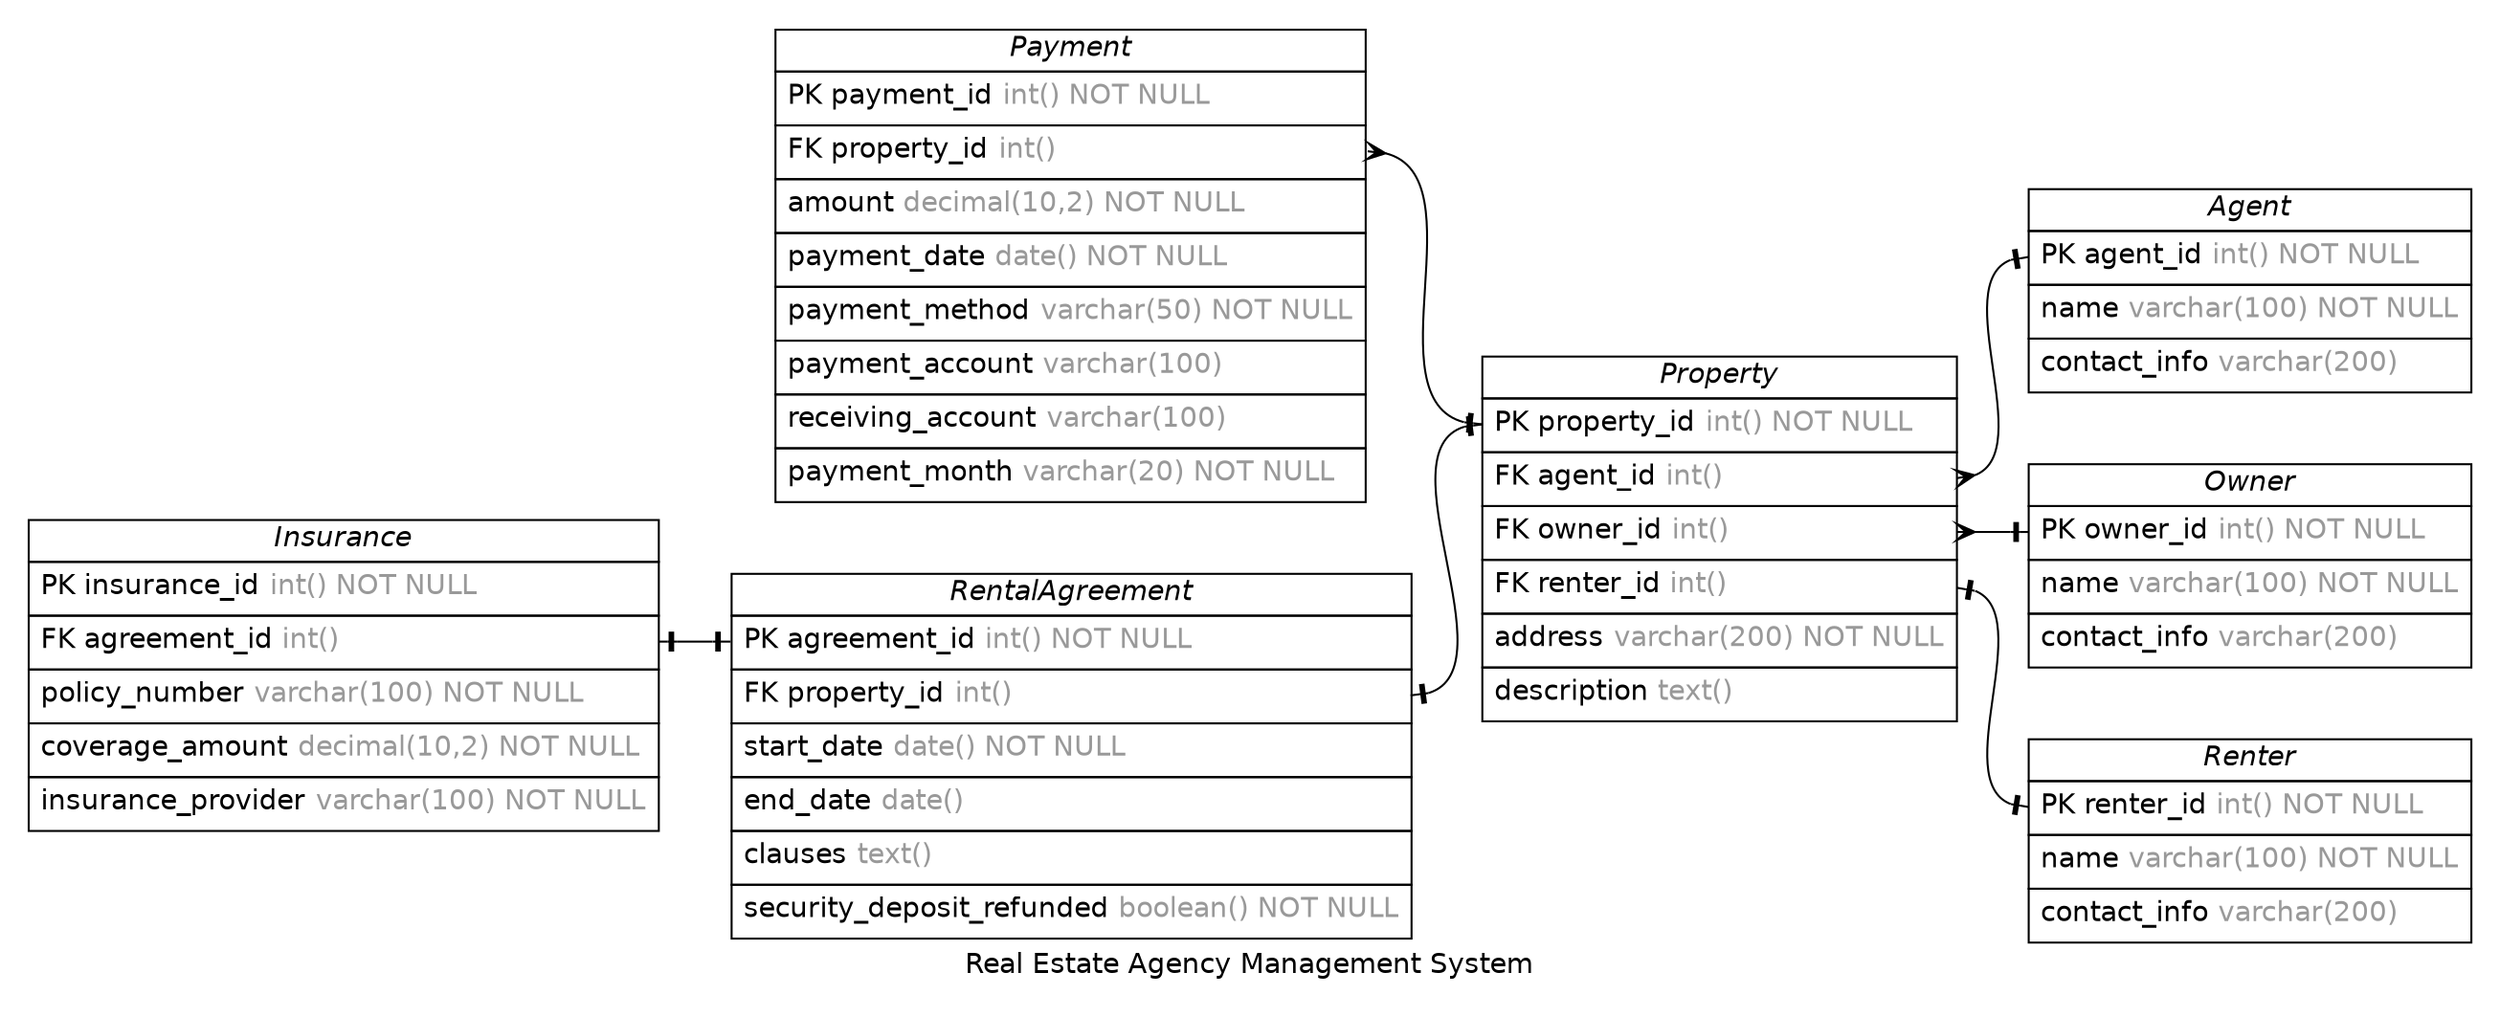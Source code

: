 /* created with ERDot < https://github.com/ehne/ERDot > */
digraph G {
    graph [
        nodesep=0.5;
        rankdir="LR";
        concentrate=true;
        splines="spline";
        fontname="Helvetica";
        pad="0.2,0.2",
        label="Real Estate Agency Management System",
        
    ];
    
    node [shape=plain, fontname="Helvetica"];
    edge [
        dir=both,
        fontsize=12,
        arrowsize=0.9,
        penwidth=1.0,
        labelangle=32,
        labeldistance=1.8,
        fontname="Helvetica"
    ];
    
    "Agent" [ label=<
        <table border="0" cellborder="1" cellspacing="0" >
        <tr><td><i>Agent</i></td></tr>
        <tr><td port="agent_id" align="left" cellpadding="5">PK agent_id <font color="grey60">int() NOT NULL</font></td></tr>
        <tr><td port="name" align="left" cellpadding="5">name <font color="grey60">varchar(100) NOT NULL</font></td></tr>
        <tr><td port="contact_info" align="left" cellpadding="5">contact_info <font color="grey60">varchar(200)</font></td></tr>
    </table>>];
    "Owner" [ label=<
        <table border="0" cellborder="1" cellspacing="0" >
        <tr><td><i>Owner</i></td></tr>
        <tr><td port="owner_id" align="left" cellpadding="5">PK owner_id <font color="grey60">int() NOT NULL</font></td></tr>
        <tr><td port="name" align="left" cellpadding="5">name <font color="grey60">varchar(100) NOT NULL</font></td></tr>
        <tr><td port="contact_info" align="left" cellpadding="5">contact_info <font color="grey60">varchar(200)</font></td></tr>
    </table>>];
    "Renter" [ label=<
        <table border="0" cellborder="1" cellspacing="0" >
        <tr><td><i>Renter</i></td></tr>
        <tr><td port="renter_id" align="left" cellpadding="5">PK renter_id <font color="grey60">int() NOT NULL</font></td></tr>
        <tr><td port="name" align="left" cellpadding="5">name <font color="grey60">varchar(100) NOT NULL</font></td></tr>
        <tr><td port="contact_info" align="left" cellpadding="5">contact_info <font color="grey60">varchar(200)</font></td></tr>
    </table>>];
    "Property" [ label=<
        <table border="0" cellborder="1" cellspacing="0" >
        <tr><td><i>Property</i></td></tr>
        <tr><td port="property_id" align="left" cellpadding="5">PK property_id <font color="grey60">int() NOT NULL</font></td></tr>
        <tr><td port="agent_id" align="left" cellpadding="5">FK agent_id <font color="grey60">int()</font></td></tr>
        <tr><td port="owner_id" align="left" cellpadding="5">FK owner_id <font color="grey60">int()</font></td></tr>
        <tr><td port="renter_id" align="left" cellpadding="5">FK renter_id <font color="grey60">int()</font></td></tr>
        <tr><td port="address" align="left" cellpadding="5">address <font color="grey60">varchar(200) NOT NULL</font></td></tr>
        <tr><td port="description" align="left" cellpadding="5">description <font color="grey60">text()</font></td></tr>
    </table>>];
    "Payment" [ label=<
        <table border="0" cellborder="1" cellspacing="0" >
        <tr><td><i>Payment</i></td></tr>
        <tr><td port="payment_id" align="left" cellpadding="5">PK payment_id <font color="grey60">int() NOT NULL</font></td></tr>
        <tr><td port="property_id" align="left" cellpadding="5">FK property_id <font color="grey60">int()</font></td></tr>
        <tr><td port="amount" align="left" cellpadding="5">amount <font color="grey60">decimal(10,2) NOT NULL</font></td></tr>
        <tr><td port="payment_date" align="left" cellpadding="5">payment_date <font color="grey60">date() NOT NULL</font></td></tr>
        <tr><td port="payment_method" align="left" cellpadding="5">payment_method <font color="grey60">varchar(50) NOT NULL</font></td></tr>
        <tr><td port="payment_account" align="left" cellpadding="5">payment_account <font color="grey60">varchar(100)</font></td></tr>
        <tr><td port="receiving_account" align="left" cellpadding="5">receiving_account <font color="grey60">varchar(100)</font></td></tr>
        <tr><td port="payment_month" align="left" cellpadding="5">payment_month <font color="grey60">varchar(20) NOT NULL</font></td></tr>
    </table>>];
    "RentalAgreement" [ label=<
        <table border="0" cellborder="1" cellspacing="0" >
        <tr><td><i>RentalAgreement</i></td></tr>
        <tr><td port="agreement_id" align="left" cellpadding="5">PK agreement_id <font color="grey60">int() NOT NULL</font></td></tr>
        <tr><td port="property_id" align="left" cellpadding="5">FK property_id <font color="grey60">int()</font></td></tr>
        <tr><td port="start_date" align="left" cellpadding="5">start_date <font color="grey60">date() NOT NULL</font></td></tr>
        <tr><td port="end_date" align="left" cellpadding="5">end_date <font color="grey60">date()</font></td></tr>
        <tr><td port="clauses" align="left" cellpadding="5">clauses <font color="grey60">text()</font></td></tr>
        <tr><td port="security_deposit_refunded" align="left" cellpadding="5">security_deposit_refunded <font color="grey60">boolean() NOT NULL</font></td></tr>
    </table>>];
    "Insurance" [ label=<
        <table border="0" cellborder="1" cellspacing="0" >
        <tr><td><i>Insurance</i></td></tr>
        <tr><td port="insurance_id" align="left" cellpadding="5">PK insurance_id <font color="grey60">int() NOT NULL</font></td></tr>
        <tr><td port="agreement_id" align="left" cellpadding="5">FK agreement_id <font color="grey60">int()</font></td></tr>
        <tr><td port="policy_number" align="left" cellpadding="5">policy_number <font color="grey60">varchar(100) NOT NULL</font></td></tr>
        <tr><td port="coverage_amount" align="left" cellpadding="5">coverage_amount <font color="grey60">decimal(10,2) NOT NULL</font></td></tr>
        <tr><td port="insurance_provider" align="left" cellpadding="5">insurance_provider <font color="grey60">varchar(100) NOT NULL</font></td></tr>
    </table>>];

    
    "Property":"agent_id"->"Agent":"agent_id" [
        arrowhead=noneotee,

        arrowtail=ocrow,
    ];

    
    "Property":"owner_id"->"Owner":"owner_id" [
        arrowhead=noneotee,

        arrowtail=ocrow,
    ];

    
    "Property":"renter_id"->"Renter":"renter_id" [
        arrowhead=noneotee,

        arrowtail=noneotee,
    ];

    
    "Payment":"property_id"->"Property":"property_id" [
        arrowhead=noneotee,

        arrowtail=ocrow,
    ];

    
    "RentalAgreement":"property_id"->"Property":"property_id" [
        arrowhead=noneotee,

        arrowtail=noneotee,
    ];

    
    "Insurance":"agreement_id"->"RentalAgreement":"agreement_id" [
        arrowhead=noneotee,

        arrowtail=noneotee,
    ];



    

}
